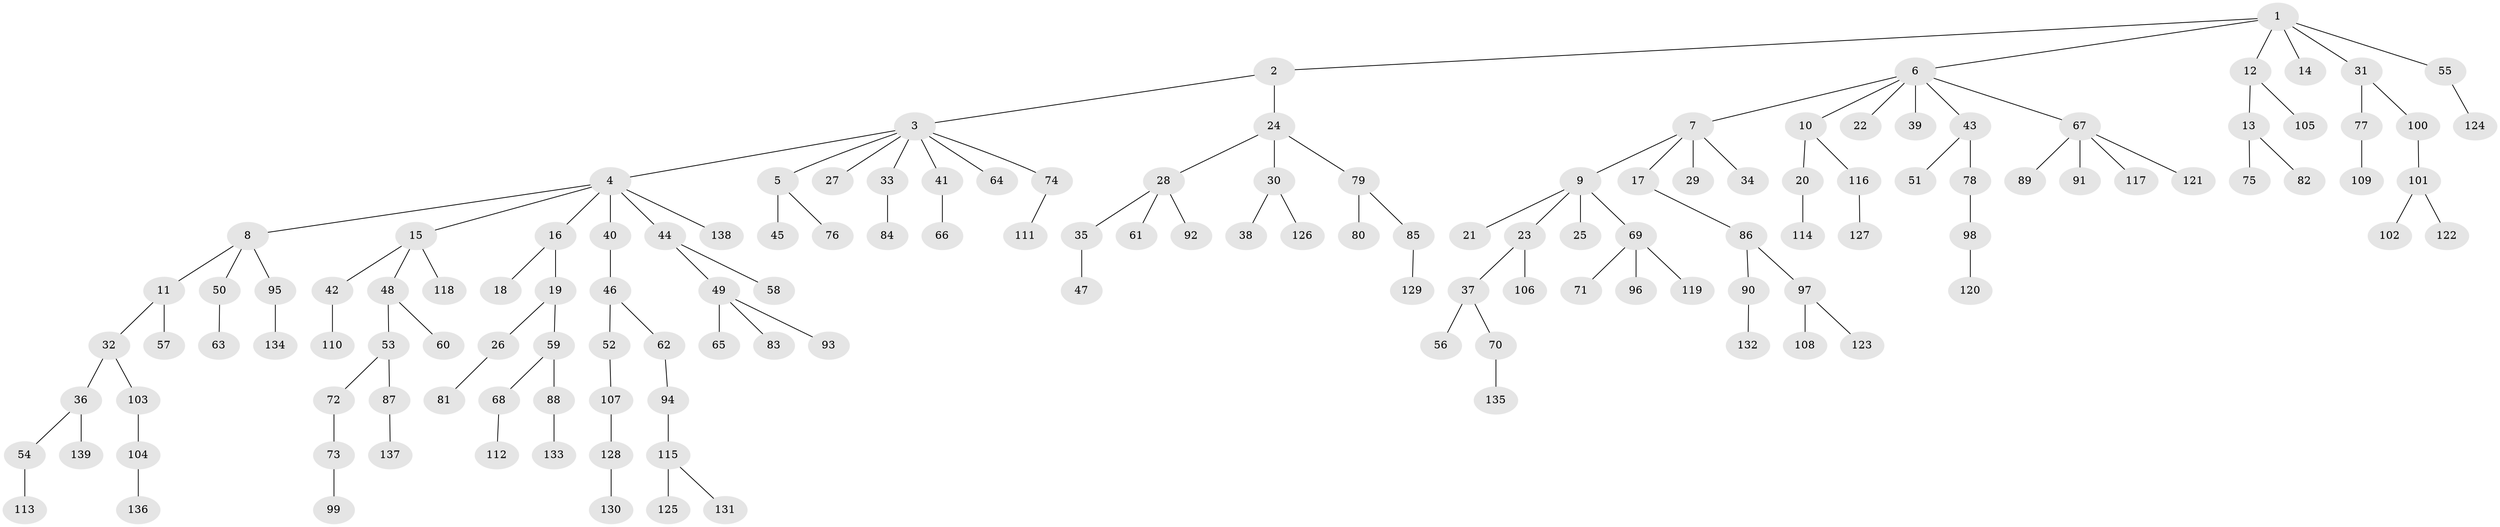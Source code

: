 // Generated by graph-tools (version 1.1) at 2025/50/03/09/25 03:50:23]
// undirected, 139 vertices, 138 edges
graph export_dot {
graph [start="1"]
  node [color=gray90,style=filled];
  1;
  2;
  3;
  4;
  5;
  6;
  7;
  8;
  9;
  10;
  11;
  12;
  13;
  14;
  15;
  16;
  17;
  18;
  19;
  20;
  21;
  22;
  23;
  24;
  25;
  26;
  27;
  28;
  29;
  30;
  31;
  32;
  33;
  34;
  35;
  36;
  37;
  38;
  39;
  40;
  41;
  42;
  43;
  44;
  45;
  46;
  47;
  48;
  49;
  50;
  51;
  52;
  53;
  54;
  55;
  56;
  57;
  58;
  59;
  60;
  61;
  62;
  63;
  64;
  65;
  66;
  67;
  68;
  69;
  70;
  71;
  72;
  73;
  74;
  75;
  76;
  77;
  78;
  79;
  80;
  81;
  82;
  83;
  84;
  85;
  86;
  87;
  88;
  89;
  90;
  91;
  92;
  93;
  94;
  95;
  96;
  97;
  98;
  99;
  100;
  101;
  102;
  103;
  104;
  105;
  106;
  107;
  108;
  109;
  110;
  111;
  112;
  113;
  114;
  115;
  116;
  117;
  118;
  119;
  120;
  121;
  122;
  123;
  124;
  125;
  126;
  127;
  128;
  129;
  130;
  131;
  132;
  133;
  134;
  135;
  136;
  137;
  138;
  139;
  1 -- 2;
  1 -- 6;
  1 -- 12;
  1 -- 14;
  1 -- 31;
  1 -- 55;
  2 -- 3;
  2 -- 24;
  3 -- 4;
  3 -- 5;
  3 -- 27;
  3 -- 33;
  3 -- 41;
  3 -- 64;
  3 -- 74;
  4 -- 8;
  4 -- 15;
  4 -- 16;
  4 -- 40;
  4 -- 44;
  4 -- 138;
  5 -- 45;
  5 -- 76;
  6 -- 7;
  6 -- 10;
  6 -- 22;
  6 -- 39;
  6 -- 43;
  6 -- 67;
  7 -- 9;
  7 -- 17;
  7 -- 29;
  7 -- 34;
  8 -- 11;
  8 -- 50;
  8 -- 95;
  9 -- 21;
  9 -- 23;
  9 -- 25;
  9 -- 69;
  10 -- 20;
  10 -- 116;
  11 -- 32;
  11 -- 57;
  12 -- 13;
  12 -- 105;
  13 -- 75;
  13 -- 82;
  15 -- 42;
  15 -- 48;
  15 -- 118;
  16 -- 18;
  16 -- 19;
  17 -- 86;
  19 -- 26;
  19 -- 59;
  20 -- 114;
  23 -- 37;
  23 -- 106;
  24 -- 28;
  24 -- 30;
  24 -- 79;
  26 -- 81;
  28 -- 35;
  28 -- 61;
  28 -- 92;
  30 -- 38;
  30 -- 126;
  31 -- 77;
  31 -- 100;
  32 -- 36;
  32 -- 103;
  33 -- 84;
  35 -- 47;
  36 -- 54;
  36 -- 139;
  37 -- 56;
  37 -- 70;
  40 -- 46;
  41 -- 66;
  42 -- 110;
  43 -- 51;
  43 -- 78;
  44 -- 49;
  44 -- 58;
  46 -- 52;
  46 -- 62;
  48 -- 53;
  48 -- 60;
  49 -- 65;
  49 -- 83;
  49 -- 93;
  50 -- 63;
  52 -- 107;
  53 -- 72;
  53 -- 87;
  54 -- 113;
  55 -- 124;
  59 -- 68;
  59 -- 88;
  62 -- 94;
  67 -- 89;
  67 -- 91;
  67 -- 117;
  67 -- 121;
  68 -- 112;
  69 -- 71;
  69 -- 96;
  69 -- 119;
  70 -- 135;
  72 -- 73;
  73 -- 99;
  74 -- 111;
  77 -- 109;
  78 -- 98;
  79 -- 80;
  79 -- 85;
  85 -- 129;
  86 -- 90;
  86 -- 97;
  87 -- 137;
  88 -- 133;
  90 -- 132;
  94 -- 115;
  95 -- 134;
  97 -- 108;
  97 -- 123;
  98 -- 120;
  100 -- 101;
  101 -- 102;
  101 -- 122;
  103 -- 104;
  104 -- 136;
  107 -- 128;
  115 -- 125;
  115 -- 131;
  116 -- 127;
  128 -- 130;
}
